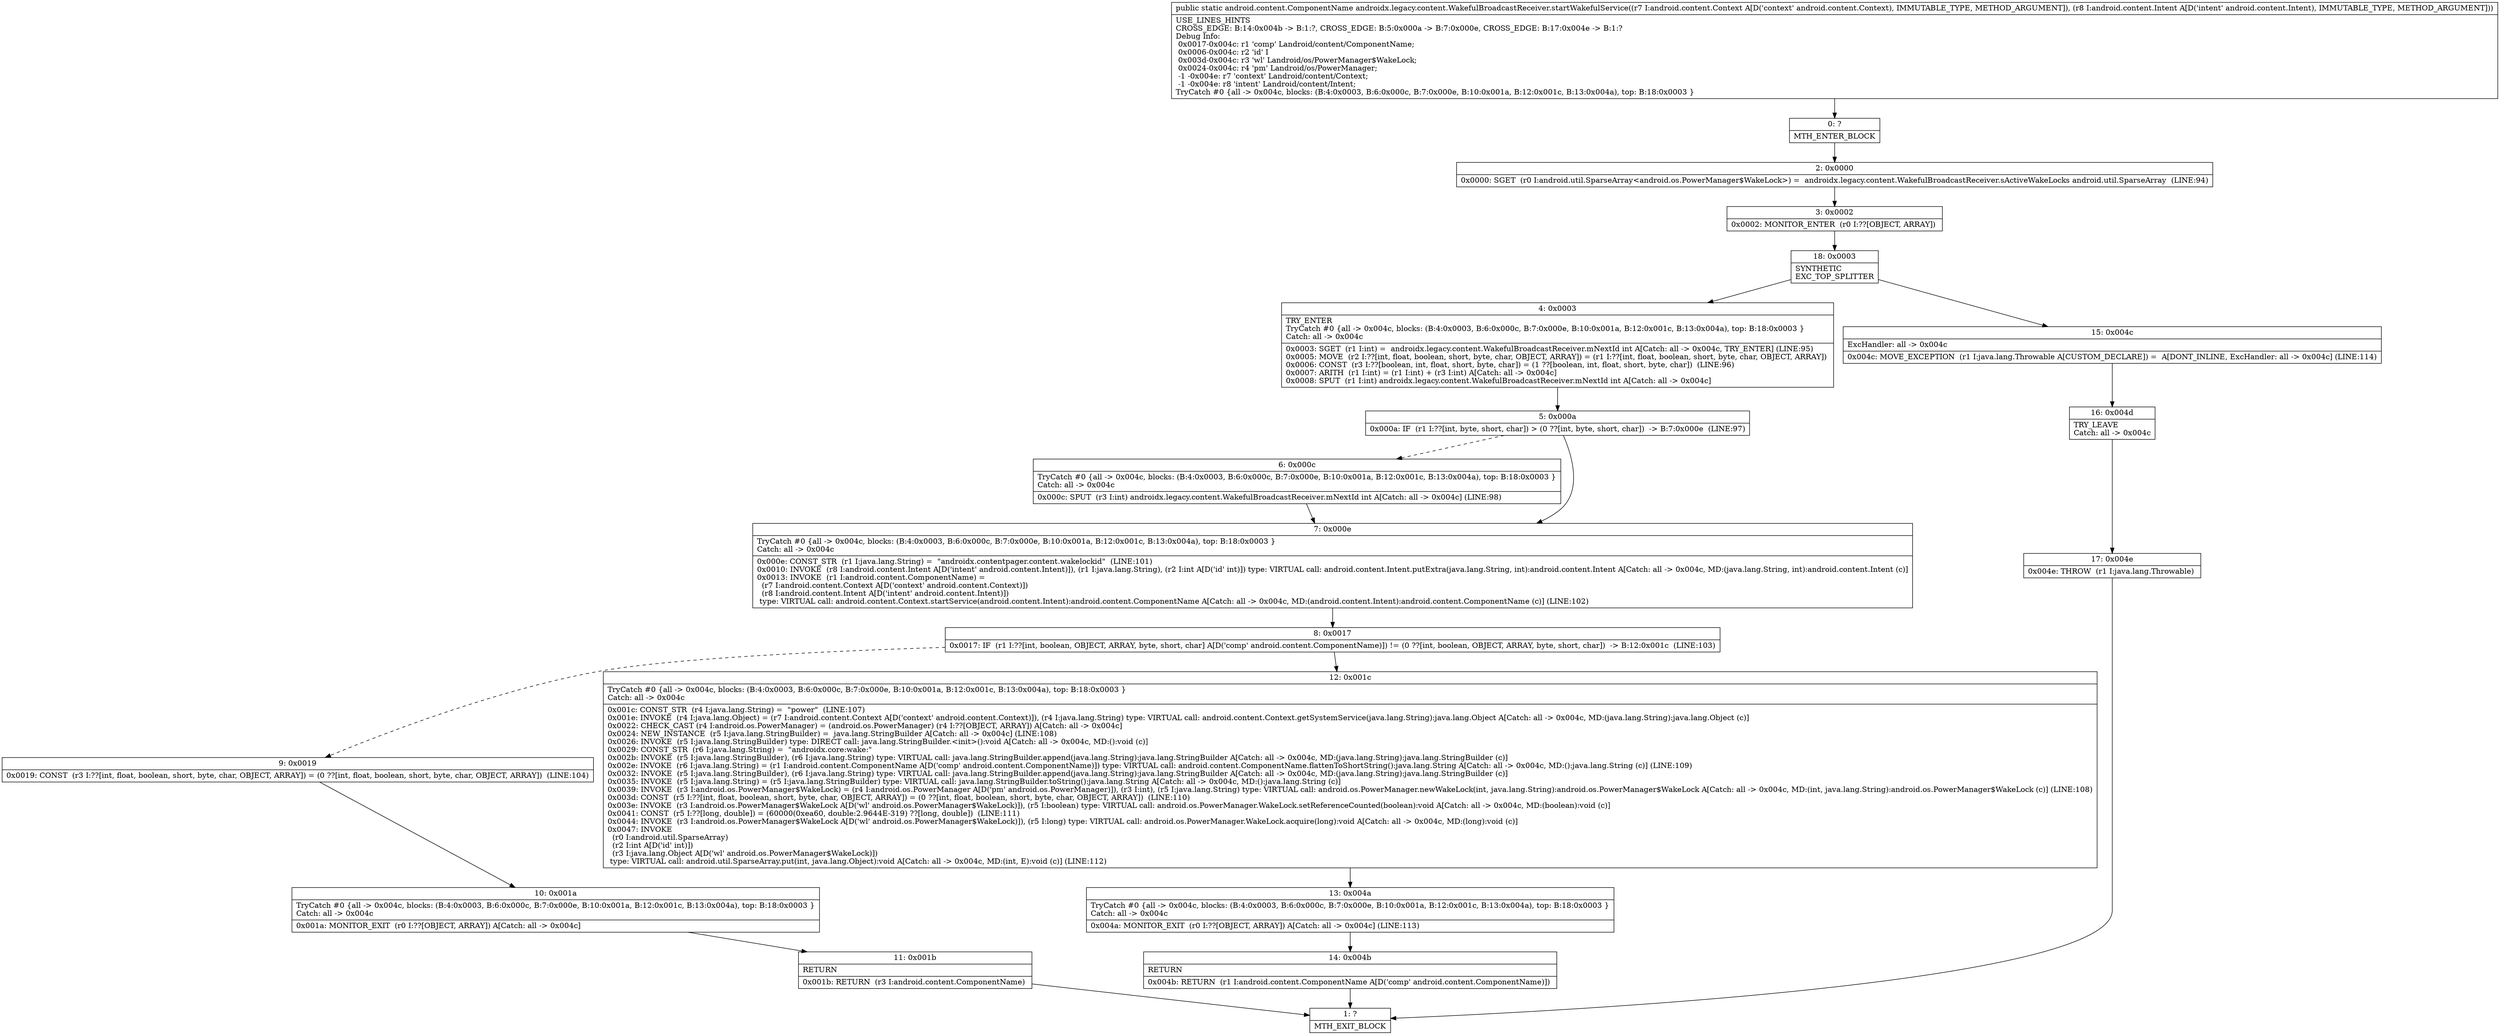 digraph "CFG forandroidx.legacy.content.WakefulBroadcastReceiver.startWakefulService(Landroid\/content\/Context;Landroid\/content\/Intent;)Landroid\/content\/ComponentName;" {
Node_0 [shape=record,label="{0\:\ ?|MTH_ENTER_BLOCK\l}"];
Node_2 [shape=record,label="{2\:\ 0x0000|0x0000: SGET  (r0 I:android.util.SparseArray\<android.os.PowerManager$WakeLock\>) =  androidx.legacy.content.WakefulBroadcastReceiver.sActiveWakeLocks android.util.SparseArray  (LINE:94)\l}"];
Node_3 [shape=record,label="{3\:\ 0x0002|0x0002: MONITOR_ENTER  (r0 I:??[OBJECT, ARRAY]) \l}"];
Node_18 [shape=record,label="{18\:\ 0x0003|SYNTHETIC\lEXC_TOP_SPLITTER\l}"];
Node_4 [shape=record,label="{4\:\ 0x0003|TRY_ENTER\lTryCatch #0 \{all \-\> 0x004c, blocks: (B:4:0x0003, B:6:0x000c, B:7:0x000e, B:10:0x001a, B:12:0x001c, B:13:0x004a), top: B:18:0x0003 \}\lCatch: all \-\> 0x004c\l|0x0003: SGET  (r1 I:int) =  androidx.legacy.content.WakefulBroadcastReceiver.mNextId int A[Catch: all \-\> 0x004c, TRY_ENTER] (LINE:95)\l0x0005: MOVE  (r2 I:??[int, float, boolean, short, byte, char, OBJECT, ARRAY]) = (r1 I:??[int, float, boolean, short, byte, char, OBJECT, ARRAY]) \l0x0006: CONST  (r3 I:??[boolean, int, float, short, byte, char]) = (1 ??[boolean, int, float, short, byte, char])  (LINE:96)\l0x0007: ARITH  (r1 I:int) = (r1 I:int) + (r3 I:int) A[Catch: all \-\> 0x004c]\l0x0008: SPUT  (r1 I:int) androidx.legacy.content.WakefulBroadcastReceiver.mNextId int A[Catch: all \-\> 0x004c]\l}"];
Node_5 [shape=record,label="{5\:\ 0x000a|0x000a: IF  (r1 I:??[int, byte, short, char]) \> (0 ??[int, byte, short, char])  \-\> B:7:0x000e  (LINE:97)\l}"];
Node_6 [shape=record,label="{6\:\ 0x000c|TryCatch #0 \{all \-\> 0x004c, blocks: (B:4:0x0003, B:6:0x000c, B:7:0x000e, B:10:0x001a, B:12:0x001c, B:13:0x004a), top: B:18:0x0003 \}\lCatch: all \-\> 0x004c\l|0x000c: SPUT  (r3 I:int) androidx.legacy.content.WakefulBroadcastReceiver.mNextId int A[Catch: all \-\> 0x004c] (LINE:98)\l}"];
Node_7 [shape=record,label="{7\:\ 0x000e|TryCatch #0 \{all \-\> 0x004c, blocks: (B:4:0x0003, B:6:0x000c, B:7:0x000e, B:10:0x001a, B:12:0x001c, B:13:0x004a), top: B:18:0x0003 \}\lCatch: all \-\> 0x004c\l|0x000e: CONST_STR  (r1 I:java.lang.String) =  \"androidx.contentpager.content.wakelockid\"  (LINE:101)\l0x0010: INVOKE  (r8 I:android.content.Intent A[D('intent' android.content.Intent)]), (r1 I:java.lang.String), (r2 I:int A[D('id' int)]) type: VIRTUAL call: android.content.Intent.putExtra(java.lang.String, int):android.content.Intent A[Catch: all \-\> 0x004c, MD:(java.lang.String, int):android.content.Intent (c)]\l0x0013: INVOKE  (r1 I:android.content.ComponentName) = \l  (r7 I:android.content.Context A[D('context' android.content.Context)])\l  (r8 I:android.content.Intent A[D('intent' android.content.Intent)])\l type: VIRTUAL call: android.content.Context.startService(android.content.Intent):android.content.ComponentName A[Catch: all \-\> 0x004c, MD:(android.content.Intent):android.content.ComponentName (c)] (LINE:102)\l}"];
Node_8 [shape=record,label="{8\:\ 0x0017|0x0017: IF  (r1 I:??[int, boolean, OBJECT, ARRAY, byte, short, char] A[D('comp' android.content.ComponentName)]) != (0 ??[int, boolean, OBJECT, ARRAY, byte, short, char])  \-\> B:12:0x001c  (LINE:103)\l}"];
Node_9 [shape=record,label="{9\:\ 0x0019|0x0019: CONST  (r3 I:??[int, float, boolean, short, byte, char, OBJECT, ARRAY]) = (0 ??[int, float, boolean, short, byte, char, OBJECT, ARRAY])  (LINE:104)\l}"];
Node_10 [shape=record,label="{10\:\ 0x001a|TryCatch #0 \{all \-\> 0x004c, blocks: (B:4:0x0003, B:6:0x000c, B:7:0x000e, B:10:0x001a, B:12:0x001c, B:13:0x004a), top: B:18:0x0003 \}\lCatch: all \-\> 0x004c\l|0x001a: MONITOR_EXIT  (r0 I:??[OBJECT, ARRAY]) A[Catch: all \-\> 0x004c]\l}"];
Node_11 [shape=record,label="{11\:\ 0x001b|RETURN\l|0x001b: RETURN  (r3 I:android.content.ComponentName) \l}"];
Node_1 [shape=record,label="{1\:\ ?|MTH_EXIT_BLOCK\l}"];
Node_12 [shape=record,label="{12\:\ 0x001c|TryCatch #0 \{all \-\> 0x004c, blocks: (B:4:0x0003, B:6:0x000c, B:7:0x000e, B:10:0x001a, B:12:0x001c, B:13:0x004a), top: B:18:0x0003 \}\lCatch: all \-\> 0x004c\l|0x001c: CONST_STR  (r4 I:java.lang.String) =  \"power\"  (LINE:107)\l0x001e: INVOKE  (r4 I:java.lang.Object) = (r7 I:android.content.Context A[D('context' android.content.Context)]), (r4 I:java.lang.String) type: VIRTUAL call: android.content.Context.getSystemService(java.lang.String):java.lang.Object A[Catch: all \-\> 0x004c, MD:(java.lang.String):java.lang.Object (c)]\l0x0022: CHECK_CAST (r4 I:android.os.PowerManager) = (android.os.PowerManager) (r4 I:??[OBJECT, ARRAY]) A[Catch: all \-\> 0x004c]\l0x0024: NEW_INSTANCE  (r5 I:java.lang.StringBuilder) =  java.lang.StringBuilder A[Catch: all \-\> 0x004c] (LINE:108)\l0x0026: INVOKE  (r5 I:java.lang.StringBuilder) type: DIRECT call: java.lang.StringBuilder.\<init\>():void A[Catch: all \-\> 0x004c, MD:():void (c)]\l0x0029: CONST_STR  (r6 I:java.lang.String) =  \"androidx.core:wake:\" \l0x002b: INVOKE  (r5 I:java.lang.StringBuilder), (r6 I:java.lang.String) type: VIRTUAL call: java.lang.StringBuilder.append(java.lang.String):java.lang.StringBuilder A[Catch: all \-\> 0x004c, MD:(java.lang.String):java.lang.StringBuilder (c)]\l0x002e: INVOKE  (r6 I:java.lang.String) = (r1 I:android.content.ComponentName A[D('comp' android.content.ComponentName)]) type: VIRTUAL call: android.content.ComponentName.flattenToShortString():java.lang.String A[Catch: all \-\> 0x004c, MD:():java.lang.String (c)] (LINE:109)\l0x0032: INVOKE  (r5 I:java.lang.StringBuilder), (r6 I:java.lang.String) type: VIRTUAL call: java.lang.StringBuilder.append(java.lang.String):java.lang.StringBuilder A[Catch: all \-\> 0x004c, MD:(java.lang.String):java.lang.StringBuilder (c)]\l0x0035: INVOKE  (r5 I:java.lang.String) = (r5 I:java.lang.StringBuilder) type: VIRTUAL call: java.lang.StringBuilder.toString():java.lang.String A[Catch: all \-\> 0x004c, MD:():java.lang.String (c)]\l0x0039: INVOKE  (r3 I:android.os.PowerManager$WakeLock) = (r4 I:android.os.PowerManager A[D('pm' android.os.PowerManager)]), (r3 I:int), (r5 I:java.lang.String) type: VIRTUAL call: android.os.PowerManager.newWakeLock(int, java.lang.String):android.os.PowerManager$WakeLock A[Catch: all \-\> 0x004c, MD:(int, java.lang.String):android.os.PowerManager$WakeLock (c)] (LINE:108)\l0x003d: CONST  (r5 I:??[int, float, boolean, short, byte, char, OBJECT, ARRAY]) = (0 ??[int, float, boolean, short, byte, char, OBJECT, ARRAY])  (LINE:110)\l0x003e: INVOKE  (r3 I:android.os.PowerManager$WakeLock A[D('wl' android.os.PowerManager$WakeLock)]), (r5 I:boolean) type: VIRTUAL call: android.os.PowerManager.WakeLock.setReferenceCounted(boolean):void A[Catch: all \-\> 0x004c, MD:(boolean):void (c)]\l0x0041: CONST  (r5 I:??[long, double]) = (60000(0xea60, double:2.9644E\-319) ??[long, double])  (LINE:111)\l0x0044: INVOKE  (r3 I:android.os.PowerManager$WakeLock A[D('wl' android.os.PowerManager$WakeLock)]), (r5 I:long) type: VIRTUAL call: android.os.PowerManager.WakeLock.acquire(long):void A[Catch: all \-\> 0x004c, MD:(long):void (c)]\l0x0047: INVOKE  \l  (r0 I:android.util.SparseArray)\l  (r2 I:int A[D('id' int)])\l  (r3 I:java.lang.Object A[D('wl' android.os.PowerManager$WakeLock)])\l type: VIRTUAL call: android.util.SparseArray.put(int, java.lang.Object):void A[Catch: all \-\> 0x004c, MD:(int, E):void (c)] (LINE:112)\l}"];
Node_13 [shape=record,label="{13\:\ 0x004a|TryCatch #0 \{all \-\> 0x004c, blocks: (B:4:0x0003, B:6:0x000c, B:7:0x000e, B:10:0x001a, B:12:0x001c, B:13:0x004a), top: B:18:0x0003 \}\lCatch: all \-\> 0x004c\l|0x004a: MONITOR_EXIT  (r0 I:??[OBJECT, ARRAY]) A[Catch: all \-\> 0x004c] (LINE:113)\l}"];
Node_14 [shape=record,label="{14\:\ 0x004b|RETURN\l|0x004b: RETURN  (r1 I:android.content.ComponentName A[D('comp' android.content.ComponentName)]) \l}"];
Node_15 [shape=record,label="{15\:\ 0x004c|ExcHandler: all \-\> 0x004c\l|0x004c: MOVE_EXCEPTION  (r1 I:java.lang.Throwable A[CUSTOM_DECLARE]) =  A[DONT_INLINE, ExcHandler: all \-\> 0x004c] (LINE:114)\l}"];
Node_16 [shape=record,label="{16\:\ 0x004d|TRY_LEAVE\lCatch: all \-\> 0x004c\l}"];
Node_17 [shape=record,label="{17\:\ 0x004e|0x004e: THROW  (r1 I:java.lang.Throwable) \l}"];
MethodNode[shape=record,label="{public static android.content.ComponentName androidx.legacy.content.WakefulBroadcastReceiver.startWakefulService((r7 I:android.content.Context A[D('context' android.content.Context), IMMUTABLE_TYPE, METHOD_ARGUMENT]), (r8 I:android.content.Intent A[D('intent' android.content.Intent), IMMUTABLE_TYPE, METHOD_ARGUMENT]))  | USE_LINES_HINTS\lCROSS_EDGE: B:14:0x004b \-\> B:1:?, CROSS_EDGE: B:5:0x000a \-\> B:7:0x000e, CROSS_EDGE: B:17:0x004e \-\> B:1:?\lDebug Info:\l  0x0017\-0x004c: r1 'comp' Landroid\/content\/ComponentName;\l  0x0006\-0x004c: r2 'id' I\l  0x003d\-0x004c: r3 'wl' Landroid\/os\/PowerManager$WakeLock;\l  0x0024\-0x004c: r4 'pm' Landroid\/os\/PowerManager;\l  \-1 \-0x004e: r7 'context' Landroid\/content\/Context;\l  \-1 \-0x004e: r8 'intent' Landroid\/content\/Intent;\lTryCatch #0 \{all \-\> 0x004c, blocks: (B:4:0x0003, B:6:0x000c, B:7:0x000e, B:10:0x001a, B:12:0x001c, B:13:0x004a), top: B:18:0x0003 \}\l}"];
MethodNode -> Node_0;Node_0 -> Node_2;
Node_2 -> Node_3;
Node_3 -> Node_18;
Node_18 -> Node_4;
Node_18 -> Node_15;
Node_4 -> Node_5;
Node_5 -> Node_6[style=dashed];
Node_5 -> Node_7;
Node_6 -> Node_7;
Node_7 -> Node_8;
Node_8 -> Node_9[style=dashed];
Node_8 -> Node_12;
Node_9 -> Node_10;
Node_10 -> Node_11;
Node_11 -> Node_1;
Node_12 -> Node_13;
Node_13 -> Node_14;
Node_14 -> Node_1;
Node_15 -> Node_16;
Node_16 -> Node_17;
Node_17 -> Node_1;
}

